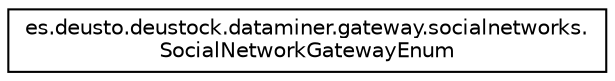 digraph "Graphical Class Hierarchy"
{
 // LATEX_PDF_SIZE
  edge [fontname="Helvetica",fontsize="10",labelfontname="Helvetica",labelfontsize="10"];
  node [fontname="Helvetica",fontsize="10",shape=record];
  rankdir="LR";
  Node0 [label="es.deusto.deustock.dataminer.gateway.socialnetworks.\lSocialNetworkGatewayEnum",height=0.2,width=0.4,color="black", fillcolor="white", style="filled",URL="$enumes_1_1deusto_1_1deustock_1_1dataminer_1_1gateway_1_1socialnetworks_1_1_social_network_gateway_enum.html",tooltip=" "];
}

